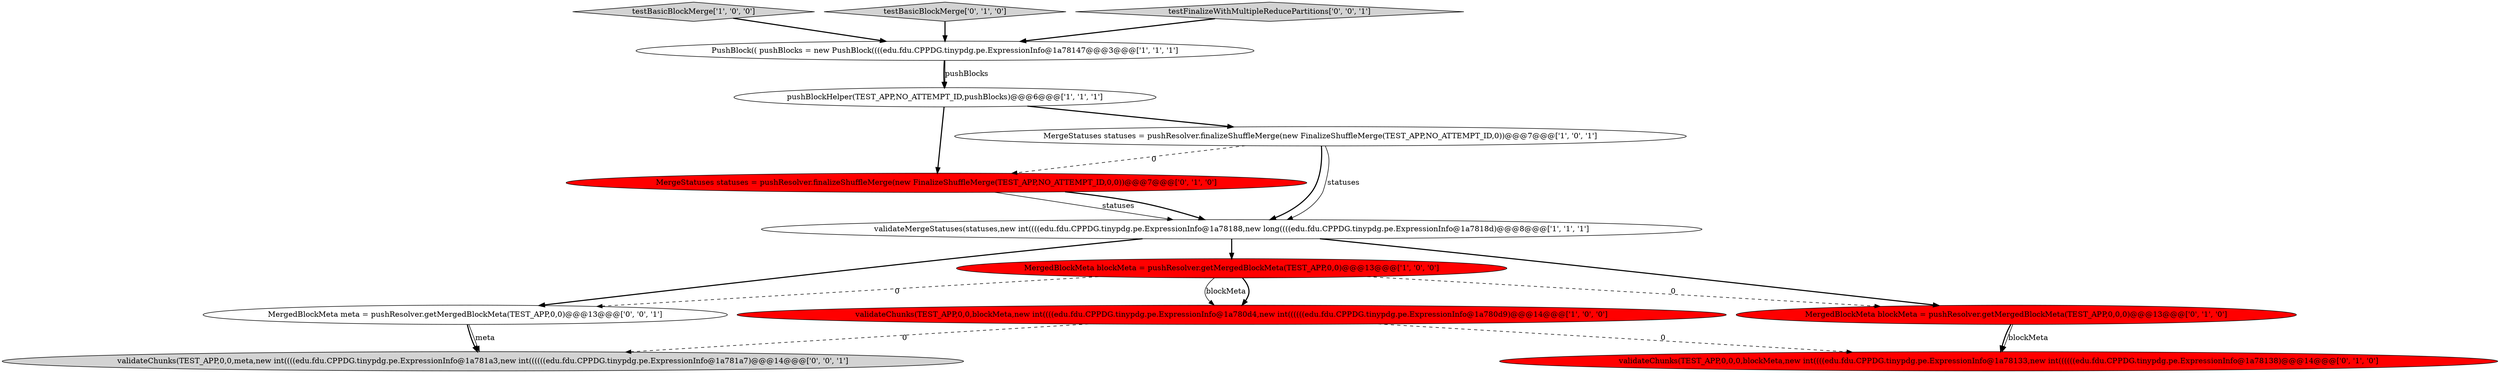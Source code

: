 digraph {
6 [style = filled, label = "MergedBlockMeta blockMeta = pushResolver.getMergedBlockMeta(TEST_APP,0,0)@@@13@@@['1', '0', '0']", fillcolor = red, shape = ellipse image = "AAA1AAABBB1BBB"];
0 [style = filled, label = "PushBlock(( pushBlocks = new PushBlock((((edu.fdu.CPPDG.tinypdg.pe.ExpressionInfo@1a78147@@@3@@@['1', '1', '1']", fillcolor = white, shape = ellipse image = "AAA0AAABBB1BBB"];
5 [style = filled, label = "MergeStatuses statuses = pushResolver.finalizeShuffleMerge(new FinalizeShuffleMerge(TEST_APP,NO_ATTEMPT_ID,0))@@@7@@@['1', '0', '1']", fillcolor = white, shape = ellipse image = "AAA0AAABBB1BBB"];
11 [style = filled, label = "validateChunks(TEST_APP,0,0,meta,new int((((edu.fdu.CPPDG.tinypdg.pe.ExpressionInfo@1a781a3,new int((((((edu.fdu.CPPDG.tinypdg.pe.ExpressionInfo@1a781a7)@@@14@@@['0', '0', '1']", fillcolor = lightgray, shape = ellipse image = "AAA0AAABBB3BBB"];
1 [style = filled, label = "validateChunks(TEST_APP,0,0,blockMeta,new int((((edu.fdu.CPPDG.tinypdg.pe.ExpressionInfo@1a780d4,new int((((((edu.fdu.CPPDG.tinypdg.pe.ExpressionInfo@1a780d9)@@@14@@@['1', '0', '0']", fillcolor = red, shape = ellipse image = "AAA1AAABBB1BBB"];
3 [style = filled, label = "validateMergeStatuses(statuses,new int((((edu.fdu.CPPDG.tinypdg.pe.ExpressionInfo@1a78188,new long((((edu.fdu.CPPDG.tinypdg.pe.ExpressionInfo@1a7818d)@@@8@@@['1', '1', '1']", fillcolor = white, shape = ellipse image = "AAA0AAABBB1BBB"];
8 [style = filled, label = "MergedBlockMeta blockMeta = pushResolver.getMergedBlockMeta(TEST_APP,0,0,0)@@@13@@@['0', '1', '0']", fillcolor = red, shape = ellipse image = "AAA1AAABBB2BBB"];
9 [style = filled, label = "validateChunks(TEST_APP,0,0,0,blockMeta,new int((((edu.fdu.CPPDG.tinypdg.pe.ExpressionInfo@1a78133,new int((((((edu.fdu.CPPDG.tinypdg.pe.ExpressionInfo@1a78138)@@@14@@@['0', '1', '0']", fillcolor = red, shape = ellipse image = "AAA1AAABBB2BBB"];
2 [style = filled, label = "testBasicBlockMerge['1', '0', '0']", fillcolor = lightgray, shape = diamond image = "AAA0AAABBB1BBB"];
10 [style = filled, label = "MergeStatuses statuses = pushResolver.finalizeShuffleMerge(new FinalizeShuffleMerge(TEST_APP,NO_ATTEMPT_ID,0,0))@@@7@@@['0', '1', '0']", fillcolor = red, shape = ellipse image = "AAA1AAABBB2BBB"];
13 [style = filled, label = "MergedBlockMeta meta = pushResolver.getMergedBlockMeta(TEST_APP,0,0)@@@13@@@['0', '0', '1']", fillcolor = white, shape = ellipse image = "AAA0AAABBB3BBB"];
7 [style = filled, label = "testBasicBlockMerge['0', '1', '0']", fillcolor = lightgray, shape = diamond image = "AAA0AAABBB2BBB"];
4 [style = filled, label = "pushBlockHelper(TEST_APP,NO_ATTEMPT_ID,pushBlocks)@@@6@@@['1', '1', '1']", fillcolor = white, shape = ellipse image = "AAA0AAABBB1BBB"];
12 [style = filled, label = "testFinalizeWithMultipleReducePartitions['0', '0', '1']", fillcolor = lightgray, shape = diamond image = "AAA0AAABBB3BBB"];
5->3 [style = bold, label=""];
4->10 [style = bold, label=""];
6->8 [style = dashed, label="0"];
10->3 [style = solid, label="statuses"];
13->11 [style = solid, label="meta"];
3->6 [style = bold, label=""];
10->3 [style = bold, label=""];
7->0 [style = bold, label=""];
1->9 [style = dashed, label="0"];
5->3 [style = solid, label="statuses"];
12->0 [style = bold, label=""];
13->11 [style = bold, label=""];
6->1 [style = bold, label=""];
2->0 [style = bold, label=""];
6->13 [style = dashed, label="0"];
5->10 [style = dashed, label="0"];
0->4 [style = bold, label=""];
1->11 [style = dashed, label="0"];
3->8 [style = bold, label=""];
8->9 [style = bold, label=""];
3->13 [style = bold, label=""];
8->9 [style = solid, label="blockMeta"];
6->1 [style = solid, label="blockMeta"];
4->5 [style = bold, label=""];
0->4 [style = solid, label="pushBlocks"];
}
